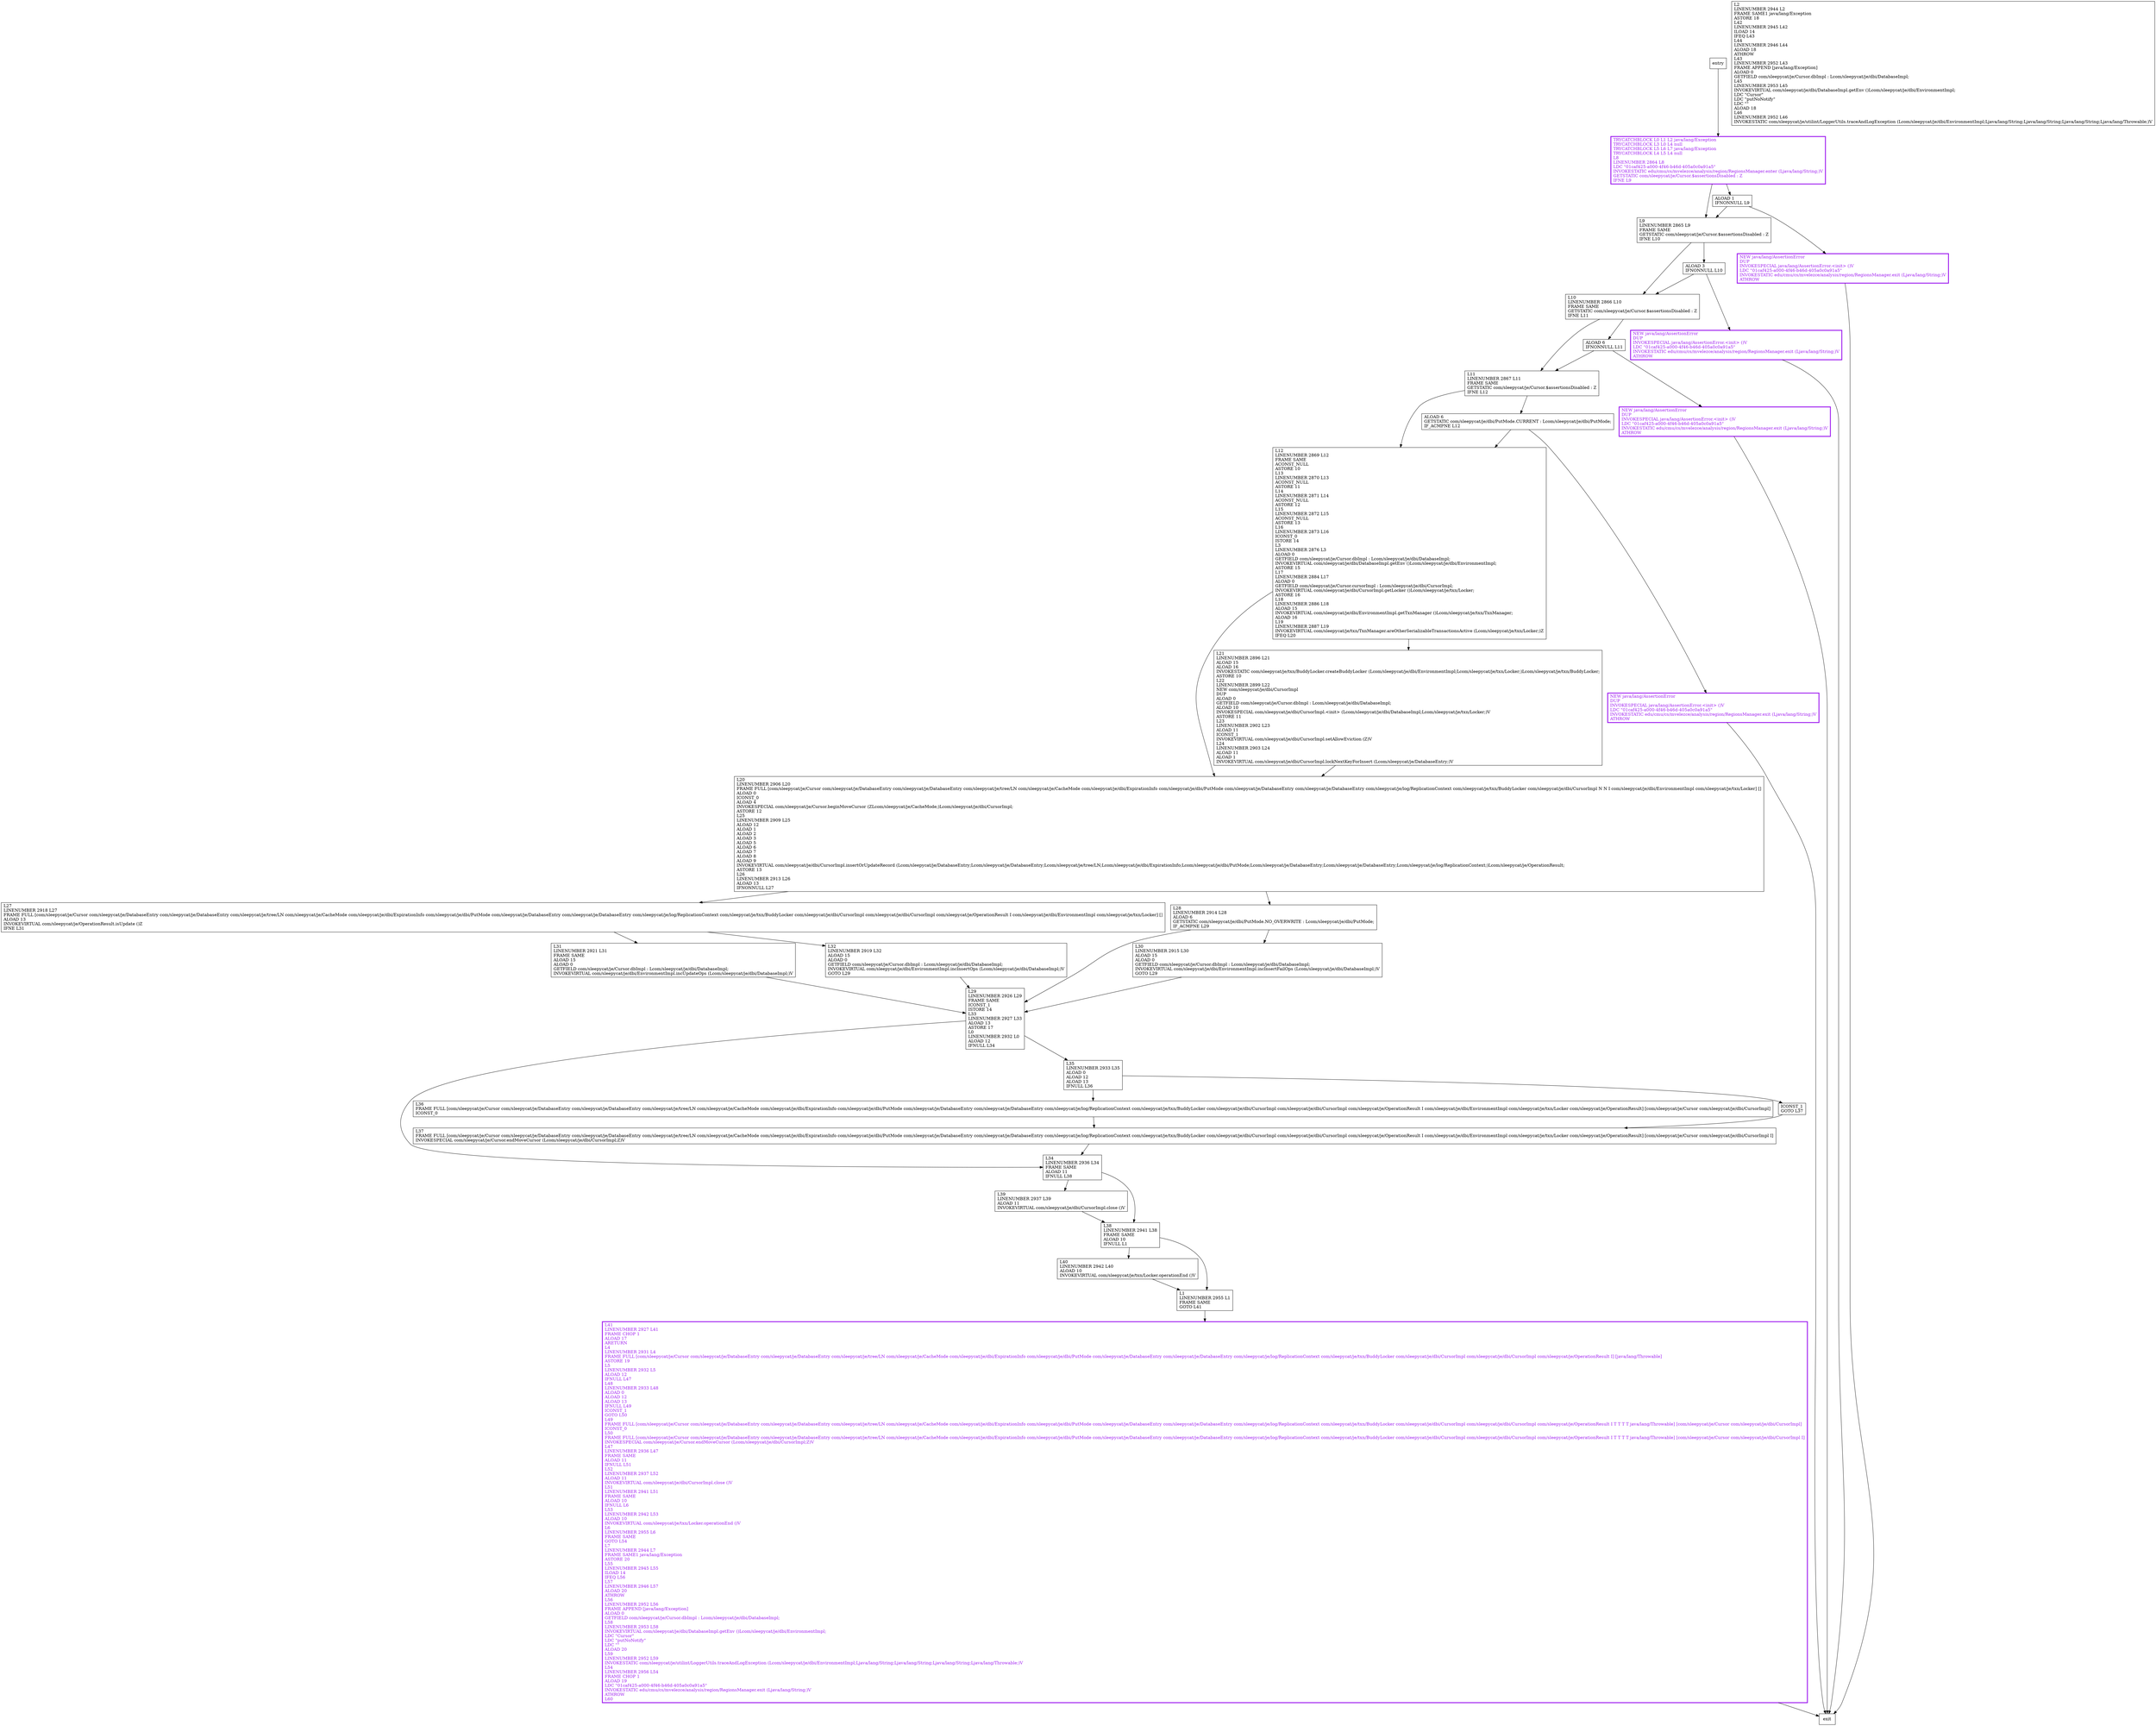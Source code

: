 digraph putNoNotify {
node [shape=record];
58622590 [label="L10\lLINENUMBER 2866 L10\lFRAME SAME\lGETSTATIC com/sleepycat/je/Cursor.$assertionsDisabled : Z\lIFNE L11\l"];
2124720488 [label="NEW java/lang/AssertionError\lDUP\lINVOKESPECIAL java/lang/AssertionError.\<init\> ()V\lLDC \"01caf425-a000-4f46-b46d-405a0c0a91a5\"\lINVOKESTATIC edu/cmu/cs/mvelezce/analysis/region/RegionsManager.exit (Ljava/lang/String;)V\lATHROW\l"];
468404209 [label="L11\lLINENUMBER 2867 L11\lFRAME SAME\lGETSTATIC com/sleepycat/je/Cursor.$assertionsDisabled : Z\lIFNE L12\l"];
2052752555 [label="L12\lLINENUMBER 2869 L12\lFRAME SAME\lACONST_NULL\lASTORE 10\lL13\lLINENUMBER 2870 L13\lACONST_NULL\lASTORE 11\lL14\lLINENUMBER 2871 L14\lACONST_NULL\lASTORE 12\lL15\lLINENUMBER 2872 L15\lACONST_NULL\lASTORE 13\lL16\lLINENUMBER 2873 L16\lICONST_0\lISTORE 14\lL3\lLINENUMBER 2876 L3\lALOAD 0\lGETFIELD com/sleepycat/je/Cursor.dbImpl : Lcom/sleepycat/je/dbi/DatabaseImpl;\lINVOKEVIRTUAL com/sleepycat/je/dbi/DatabaseImpl.getEnv ()Lcom/sleepycat/je/dbi/EnvironmentImpl;\lASTORE 15\lL17\lLINENUMBER 2884 L17\lALOAD 0\lGETFIELD com/sleepycat/je/Cursor.cursorImpl : Lcom/sleepycat/je/dbi/CursorImpl;\lINVOKEVIRTUAL com/sleepycat/je/dbi/CursorImpl.getLocker ()Lcom/sleepycat/je/txn/Locker;\lASTORE 16\lL18\lLINENUMBER 2886 L18\lALOAD 15\lINVOKEVIRTUAL com/sleepycat/je/dbi/EnvironmentImpl.getTxnManager ()Lcom/sleepycat/je/txn/TxnManager;\lALOAD 16\lL19\lLINENUMBER 2887 L19\lINVOKEVIRTUAL com/sleepycat/je/txn/TxnManager.areOtherSerializableTransactionsActive (Lcom/sleepycat/je/txn/Locker;)Z\lIFEQ L20\l"];
979532084 [label="ALOAD 1\lIFNONNULL L9\l"];
2088772853 [label="L9\lLINENUMBER 2865 L9\lFRAME SAME\lGETSTATIC com/sleepycat/je/Cursor.$assertionsDisabled : Z\lIFNE L10\l"];
1238881881 [label="NEW java/lang/AssertionError\lDUP\lINVOKESPECIAL java/lang/AssertionError.\<init\> ()V\lLDC \"01caf425-a000-4f46-b46d-405a0c0a91a5\"\lINVOKESTATIC edu/cmu/cs/mvelezce/analysis/region/RegionsManager.exit (Ljava/lang/String;)V\lATHROW\l"];
1918346903 [label="L39\lLINENUMBER 2937 L39\lALOAD 11\lINVOKEVIRTUAL com/sleepycat/je/dbi/CursorImpl.close ()V\l"];
1893528149 [label="L41\lLINENUMBER 2927 L41\lFRAME CHOP 1\lALOAD 17\lARETURN\lL4\lLINENUMBER 2931 L4\lFRAME FULL [com/sleepycat/je/Cursor com/sleepycat/je/DatabaseEntry com/sleepycat/je/DatabaseEntry com/sleepycat/je/tree/LN com/sleepycat/je/CacheMode com/sleepycat/je/dbi/ExpirationInfo com/sleepycat/je/dbi/PutMode com/sleepycat/je/DatabaseEntry com/sleepycat/je/DatabaseEntry com/sleepycat/je/log/ReplicationContext com/sleepycat/je/txn/BuddyLocker com/sleepycat/je/dbi/CursorImpl com/sleepycat/je/dbi/CursorImpl com/sleepycat/je/OperationResult I] [java/lang/Throwable]\lASTORE 19\lL5\lLINENUMBER 2932 L5\lALOAD 12\lIFNULL L47\lL48\lLINENUMBER 2933 L48\lALOAD 0\lALOAD 12\lALOAD 13\lIFNULL L49\lICONST_1\lGOTO L50\lL49\lFRAME FULL [com/sleepycat/je/Cursor com/sleepycat/je/DatabaseEntry com/sleepycat/je/DatabaseEntry com/sleepycat/je/tree/LN com/sleepycat/je/CacheMode com/sleepycat/je/dbi/ExpirationInfo com/sleepycat/je/dbi/PutMode com/sleepycat/je/DatabaseEntry com/sleepycat/je/DatabaseEntry com/sleepycat/je/log/ReplicationContext com/sleepycat/je/txn/BuddyLocker com/sleepycat/je/dbi/CursorImpl com/sleepycat/je/dbi/CursorImpl com/sleepycat/je/OperationResult I T T T T java/lang/Throwable] [com/sleepycat/je/Cursor com/sleepycat/je/dbi/CursorImpl]\lICONST_0\lL50\lFRAME FULL [com/sleepycat/je/Cursor com/sleepycat/je/DatabaseEntry com/sleepycat/je/DatabaseEntry com/sleepycat/je/tree/LN com/sleepycat/je/CacheMode com/sleepycat/je/dbi/ExpirationInfo com/sleepycat/je/dbi/PutMode com/sleepycat/je/DatabaseEntry com/sleepycat/je/DatabaseEntry com/sleepycat/je/log/ReplicationContext com/sleepycat/je/txn/BuddyLocker com/sleepycat/je/dbi/CursorImpl com/sleepycat/je/dbi/CursorImpl com/sleepycat/je/OperationResult I T T T T java/lang/Throwable] [com/sleepycat/je/Cursor com/sleepycat/je/dbi/CursorImpl I]\lINVOKESPECIAL com/sleepycat/je/Cursor.endMoveCursor (Lcom/sleepycat/je/dbi/CursorImpl;Z)V\lL47\lLINENUMBER 2936 L47\lFRAME SAME\lALOAD 11\lIFNULL L51\lL52\lLINENUMBER 2937 L52\lALOAD 11\lINVOKEVIRTUAL com/sleepycat/je/dbi/CursorImpl.close ()V\lL51\lLINENUMBER 2941 L51\lFRAME SAME\lALOAD 10\lIFNULL L6\lL53\lLINENUMBER 2942 L53\lALOAD 10\lINVOKEVIRTUAL com/sleepycat/je/txn/Locker.operationEnd ()V\lL6\lLINENUMBER 2955 L6\lFRAME SAME\lGOTO L54\lL7\lLINENUMBER 2944 L7\lFRAME SAME1 java/lang/Exception\lASTORE 20\lL55\lLINENUMBER 2945 L55\lILOAD 14\lIFEQ L56\lL57\lLINENUMBER 2946 L57\lALOAD 20\lATHROW\lL56\lLINENUMBER 2952 L56\lFRAME APPEND [java/lang/Exception]\lALOAD 0\lGETFIELD com/sleepycat/je/Cursor.dbImpl : Lcom/sleepycat/je/dbi/DatabaseImpl;\lL58\lLINENUMBER 2953 L58\lINVOKEVIRTUAL com/sleepycat/je/dbi/DatabaseImpl.getEnv ()Lcom/sleepycat/je/dbi/EnvironmentImpl;\lLDC \"Cursor\"\lLDC \"putNoNotify\"\lLDC \"\"\lALOAD 20\lL59\lLINENUMBER 2952 L59\lINVOKESTATIC com/sleepycat/je/utilint/LoggerUtils.traceAndLogException (Lcom/sleepycat/je/dbi/EnvironmentImpl;Ljava/lang/String;Ljava/lang/String;Ljava/lang/String;Ljava/lang/Throwable;)V\lL54\lLINENUMBER 2956 L54\lFRAME CHOP 1\lALOAD 19\lLDC \"01caf425-a000-4f46-b46d-405a0c0a91a5\"\lINVOKESTATIC edu/cmu/cs/mvelezce/analysis/region/RegionsManager.exit (Ljava/lang/String;)V\lATHROW\lL60\l"];
1161638302 [label="L31\lLINENUMBER 2921 L31\lFRAME SAME\lALOAD 15\lALOAD 0\lGETFIELD com/sleepycat/je/Cursor.dbImpl : Lcom/sleepycat/je/dbi/DatabaseImpl;\lINVOKEVIRTUAL com/sleepycat/je/dbi/EnvironmentImpl.incUpdateOps (Lcom/sleepycat/je/dbi/DatabaseImpl;)V\l"];
1790857652 [label="L34\lLINENUMBER 2936 L34\lFRAME SAME\lALOAD 11\lIFNULL L38\l"];
569280023 [label="NEW java/lang/AssertionError\lDUP\lINVOKESPECIAL java/lang/AssertionError.\<init\> ()V\lLDC \"01caf425-a000-4f46-b46d-405a0c0a91a5\"\lINVOKESTATIC edu/cmu/cs/mvelezce/analysis/region/RegionsManager.exit (Ljava/lang/String;)V\lATHROW\l"];
1293473100 [label="L36\lFRAME FULL [com/sleepycat/je/Cursor com/sleepycat/je/DatabaseEntry com/sleepycat/je/DatabaseEntry com/sleepycat/je/tree/LN com/sleepycat/je/CacheMode com/sleepycat/je/dbi/ExpirationInfo com/sleepycat/je/dbi/PutMode com/sleepycat/je/DatabaseEntry com/sleepycat/je/DatabaseEntry com/sleepycat/je/log/ReplicationContext com/sleepycat/je/txn/BuddyLocker com/sleepycat/je/dbi/CursorImpl com/sleepycat/je/dbi/CursorImpl com/sleepycat/je/OperationResult I com/sleepycat/je/dbi/EnvironmentImpl com/sleepycat/je/txn/Locker com/sleepycat/je/OperationResult] [com/sleepycat/je/Cursor com/sleepycat/je/dbi/CursorImpl]\lICONST_0\l"];
1450476501 [label="ALOAD 6\lIFNONNULL L11\l"];
475807562 [label="L20\lLINENUMBER 2906 L20\lFRAME FULL [com/sleepycat/je/Cursor com/sleepycat/je/DatabaseEntry com/sleepycat/je/DatabaseEntry com/sleepycat/je/tree/LN com/sleepycat/je/CacheMode com/sleepycat/je/dbi/ExpirationInfo com/sleepycat/je/dbi/PutMode com/sleepycat/je/DatabaseEntry com/sleepycat/je/DatabaseEntry com/sleepycat/je/log/ReplicationContext com/sleepycat/je/txn/BuddyLocker com/sleepycat/je/dbi/CursorImpl N N I com/sleepycat/je/dbi/EnvironmentImpl com/sleepycat/je/txn/Locker] []\lALOAD 0\lICONST_0\lALOAD 4\lINVOKESPECIAL com/sleepycat/je/Cursor.beginMoveCursor (ZLcom/sleepycat/je/CacheMode;)Lcom/sleepycat/je/dbi/CursorImpl;\lASTORE 12\lL25\lLINENUMBER 2909 L25\lALOAD 12\lALOAD 1\lALOAD 2\lALOAD 3\lALOAD 5\lALOAD 6\lALOAD 7\lALOAD 8\lALOAD 9\lINVOKEVIRTUAL com/sleepycat/je/dbi/CursorImpl.insertOrUpdateRecord (Lcom/sleepycat/je/DatabaseEntry;Lcom/sleepycat/je/DatabaseEntry;Lcom/sleepycat/je/tree/LN;Lcom/sleepycat/je/dbi/ExpirationInfo;Lcom/sleepycat/je/dbi/PutMode;Lcom/sleepycat/je/DatabaseEntry;Lcom/sleepycat/je/DatabaseEntry;Lcom/sleepycat/je/log/ReplicationContext;)Lcom/sleepycat/je/OperationResult;\lASTORE 13\lL26\lLINENUMBER 2913 L26\lALOAD 13\lIFNONNULL L27\l"];
1072728098 [label="L40\lLINENUMBER 2942 L40\lALOAD 10\lINVOKEVIRTUAL com/sleepycat/je/txn/Locker.operationEnd ()V\l"];
568609977 [label="L29\lLINENUMBER 2926 L29\lFRAME SAME\lICONST_1\lISTORE 14\lL33\lLINENUMBER 2927 L33\lALOAD 13\lASTORE 17\lL0\lLINENUMBER 2932 L0\lALOAD 12\lIFNULL L34\l"];
1391917958 [label="NEW java/lang/AssertionError\lDUP\lINVOKESPECIAL java/lang/AssertionError.\<init\> ()V\lLDC \"01caf425-a000-4f46-b46d-405a0c0a91a5\"\lINVOKESTATIC edu/cmu/cs/mvelezce/analysis/region/RegionsManager.exit (Ljava/lang/String;)V\lATHROW\l"];
1003458782 [label="ALOAD 6\lGETSTATIC com/sleepycat/je/dbi/PutMode.CURRENT : Lcom/sleepycat/je/dbi/PutMode;\lIF_ACMPNE L12\l"];
2037301028 [label="L38\lLINENUMBER 2941 L38\lFRAME SAME\lALOAD 10\lIFNULL L1\l"];
1397061362 [label="TRYCATCHBLOCK L0 L1 L2 java/lang/Exception\lTRYCATCHBLOCK L3 L0 L4 null\lTRYCATCHBLOCK L5 L6 L7 java/lang/Exception\lTRYCATCHBLOCK L4 L5 L4 null\lL8\lLINENUMBER 2864 L8\lLDC \"01caf425-a000-4f46-b46d-405a0c0a91a5\"\lINVOKESTATIC edu/cmu/cs/mvelezce/analysis/region/RegionsManager.enter (Ljava/lang/String;)V\lGETSTATIC com/sleepycat/je/Cursor.$assertionsDisabled : Z\lIFNE L9\l"];
34719150 [label="L27\lLINENUMBER 2918 L27\lFRAME FULL [com/sleepycat/je/Cursor com/sleepycat/je/DatabaseEntry com/sleepycat/je/DatabaseEntry com/sleepycat/je/tree/LN com/sleepycat/je/CacheMode com/sleepycat/je/dbi/ExpirationInfo com/sleepycat/je/dbi/PutMode com/sleepycat/je/DatabaseEntry com/sleepycat/je/DatabaseEntry com/sleepycat/je/log/ReplicationContext com/sleepycat/je/txn/BuddyLocker com/sleepycat/je/dbi/CursorImpl com/sleepycat/je/dbi/CursorImpl com/sleepycat/je/OperationResult I com/sleepycat/je/dbi/EnvironmentImpl com/sleepycat/je/txn/Locker] []\lALOAD 13\lINVOKEVIRTUAL com/sleepycat/je/OperationResult.isUpdate ()Z\lIFNE L31\l"];
1971560537 [label="L28\lLINENUMBER 2914 L28\lALOAD 6\lGETSTATIC com/sleepycat/je/dbi/PutMode.NO_OVERWRITE : Lcom/sleepycat/je/dbi/PutMode;\lIF_ACMPNE L29\l"];
2135559369 [label="L30\lLINENUMBER 2915 L30\lALOAD 15\lALOAD 0\lGETFIELD com/sleepycat/je/Cursor.dbImpl : Lcom/sleepycat/je/dbi/DatabaseImpl;\lINVOKEVIRTUAL com/sleepycat/je/dbi/EnvironmentImpl.incInsertFailOps (Lcom/sleepycat/je/dbi/DatabaseImpl;)V\lGOTO L29\l"];
2085090549 [label="L2\lLINENUMBER 2944 L2\lFRAME SAME1 java/lang/Exception\lASTORE 18\lL42\lLINENUMBER 2945 L42\lILOAD 14\lIFEQ L43\lL44\lLINENUMBER 2946 L44\lALOAD 18\lATHROW\lL43\lLINENUMBER 2952 L43\lFRAME APPEND [java/lang/Exception]\lALOAD 0\lGETFIELD com/sleepycat/je/Cursor.dbImpl : Lcom/sleepycat/je/dbi/DatabaseImpl;\lL45\lLINENUMBER 2953 L45\lINVOKEVIRTUAL com/sleepycat/je/dbi/DatabaseImpl.getEnv ()Lcom/sleepycat/je/dbi/EnvironmentImpl;\lLDC \"Cursor\"\lLDC \"putNoNotify\"\lLDC \"\"\lALOAD 18\lL46\lLINENUMBER 2952 L46\lINVOKESTATIC com/sleepycat/je/utilint/LoggerUtils.traceAndLogException (Lcom/sleepycat/je/dbi/EnvironmentImpl;Ljava/lang/String;Ljava/lang/String;Ljava/lang/String;Ljava/lang/Throwable;)V\l"];
1627761840 [label="ICONST_1\lGOTO L37\l"];
901971093 [label="L1\lLINENUMBER 2955 L1\lFRAME SAME\lGOTO L41\l"];
1765558750 [label="L35\lLINENUMBER 2933 L35\lALOAD 0\lALOAD 12\lALOAD 13\lIFNULL L36\l"];
721221068 [label="ALOAD 3\lIFNONNULL L10\l"];
848142262 [label="L21\lLINENUMBER 2896 L21\lALOAD 15\lALOAD 16\lINVOKESTATIC com/sleepycat/je/txn/BuddyLocker.createBuddyLocker (Lcom/sleepycat/je/dbi/EnvironmentImpl;Lcom/sleepycat/je/txn/Locker;)Lcom/sleepycat/je/txn/BuddyLocker;\lASTORE 10\lL22\lLINENUMBER 2899 L22\lNEW com/sleepycat/je/dbi/CursorImpl\lDUP\lALOAD 0\lGETFIELD com/sleepycat/je/Cursor.dbImpl : Lcom/sleepycat/je/dbi/DatabaseImpl;\lALOAD 10\lINVOKESPECIAL com/sleepycat/je/dbi/CursorImpl.\<init\> (Lcom/sleepycat/je/dbi/DatabaseImpl;Lcom/sleepycat/je/txn/Locker;)V\lASTORE 11\lL23\lLINENUMBER 2902 L23\lALOAD 11\lICONST_1\lINVOKEVIRTUAL com/sleepycat/je/dbi/CursorImpl.setAllowEviction (Z)V\lL24\lLINENUMBER 2903 L24\lALOAD 11\lALOAD 1\lINVOKEVIRTUAL com/sleepycat/je/dbi/CursorImpl.lockNextKeyForInsert (Lcom/sleepycat/je/DatabaseEntry;)V\l"];
1234018740 [label="L32\lLINENUMBER 2919 L32\lALOAD 15\lALOAD 0\lGETFIELD com/sleepycat/je/Cursor.dbImpl : Lcom/sleepycat/je/dbi/DatabaseImpl;\lINVOKEVIRTUAL com/sleepycat/je/dbi/EnvironmentImpl.incInsertOps (Lcom/sleepycat/je/dbi/DatabaseImpl;)V\lGOTO L29\l"];
2033087189 [label="L37\lFRAME FULL [com/sleepycat/je/Cursor com/sleepycat/je/DatabaseEntry com/sleepycat/je/DatabaseEntry com/sleepycat/je/tree/LN com/sleepycat/je/CacheMode com/sleepycat/je/dbi/ExpirationInfo com/sleepycat/je/dbi/PutMode com/sleepycat/je/DatabaseEntry com/sleepycat/je/DatabaseEntry com/sleepycat/je/log/ReplicationContext com/sleepycat/je/txn/BuddyLocker com/sleepycat/je/dbi/CursorImpl com/sleepycat/je/dbi/CursorImpl com/sleepycat/je/OperationResult I com/sleepycat/je/dbi/EnvironmentImpl com/sleepycat/je/txn/Locker com/sleepycat/je/OperationResult] [com/sleepycat/je/Cursor com/sleepycat/je/dbi/CursorImpl I]\lINVOKESPECIAL com/sleepycat/je/Cursor.endMoveCursor (Lcom/sleepycat/je/dbi/CursorImpl;Z)V\l"];
entry;
exit;
58622590 -> 468404209;
58622590 -> 1450476501;
2124720488 -> exit;
468404209 -> 2052752555;
468404209 -> 1003458782;
2052752555 -> 475807562;
2052752555 -> 848142262;
979532084 -> 1391917958;
979532084 -> 2088772853;
2088772853 -> 58622590;
2088772853 -> 721221068;
1238881881 -> exit;
1918346903 -> 2037301028;
1893528149 -> exit;
1161638302 -> 568609977;
1790857652 -> 2037301028;
1790857652 -> 1918346903;
569280023 -> exit;
1293473100 -> 2033087189;
1450476501 -> 468404209;
1450476501 -> 569280023;
475807562 -> 1971560537;
475807562 -> 34719150;
1072728098 -> 901971093;
568609977 -> 1790857652;
568609977 -> 1765558750;
1391917958 -> exit;
1003458782 -> 2052752555;
1003458782 -> 1238881881;
2037301028 -> 901971093;
2037301028 -> 1072728098;
1397061362 -> 979532084;
1397061362 -> 2088772853;
34719150 -> 1161638302;
34719150 -> 1234018740;
entry -> 1397061362;
1971560537 -> 2135559369;
1971560537 -> 568609977;
2135559369 -> 568609977;
1627761840 -> 2033087189;
901971093 -> 1893528149;
1765558750 -> 1293473100;
1765558750 -> 1627761840;
721221068 -> 58622590;
721221068 -> 2124720488;
848142262 -> 475807562;
1234018740 -> 568609977;
2033087189 -> 1790857652;
2124720488[fontcolor="purple", penwidth=3, color="purple"];
1391917958[fontcolor="purple", penwidth=3, color="purple"];
569280023[fontcolor="purple", penwidth=3, color="purple"];
1238881881[fontcolor="purple", penwidth=3, color="purple"];
1397061362[fontcolor="purple", penwidth=3, color="purple"];
1893528149[fontcolor="purple", penwidth=3, color="purple"];
}
